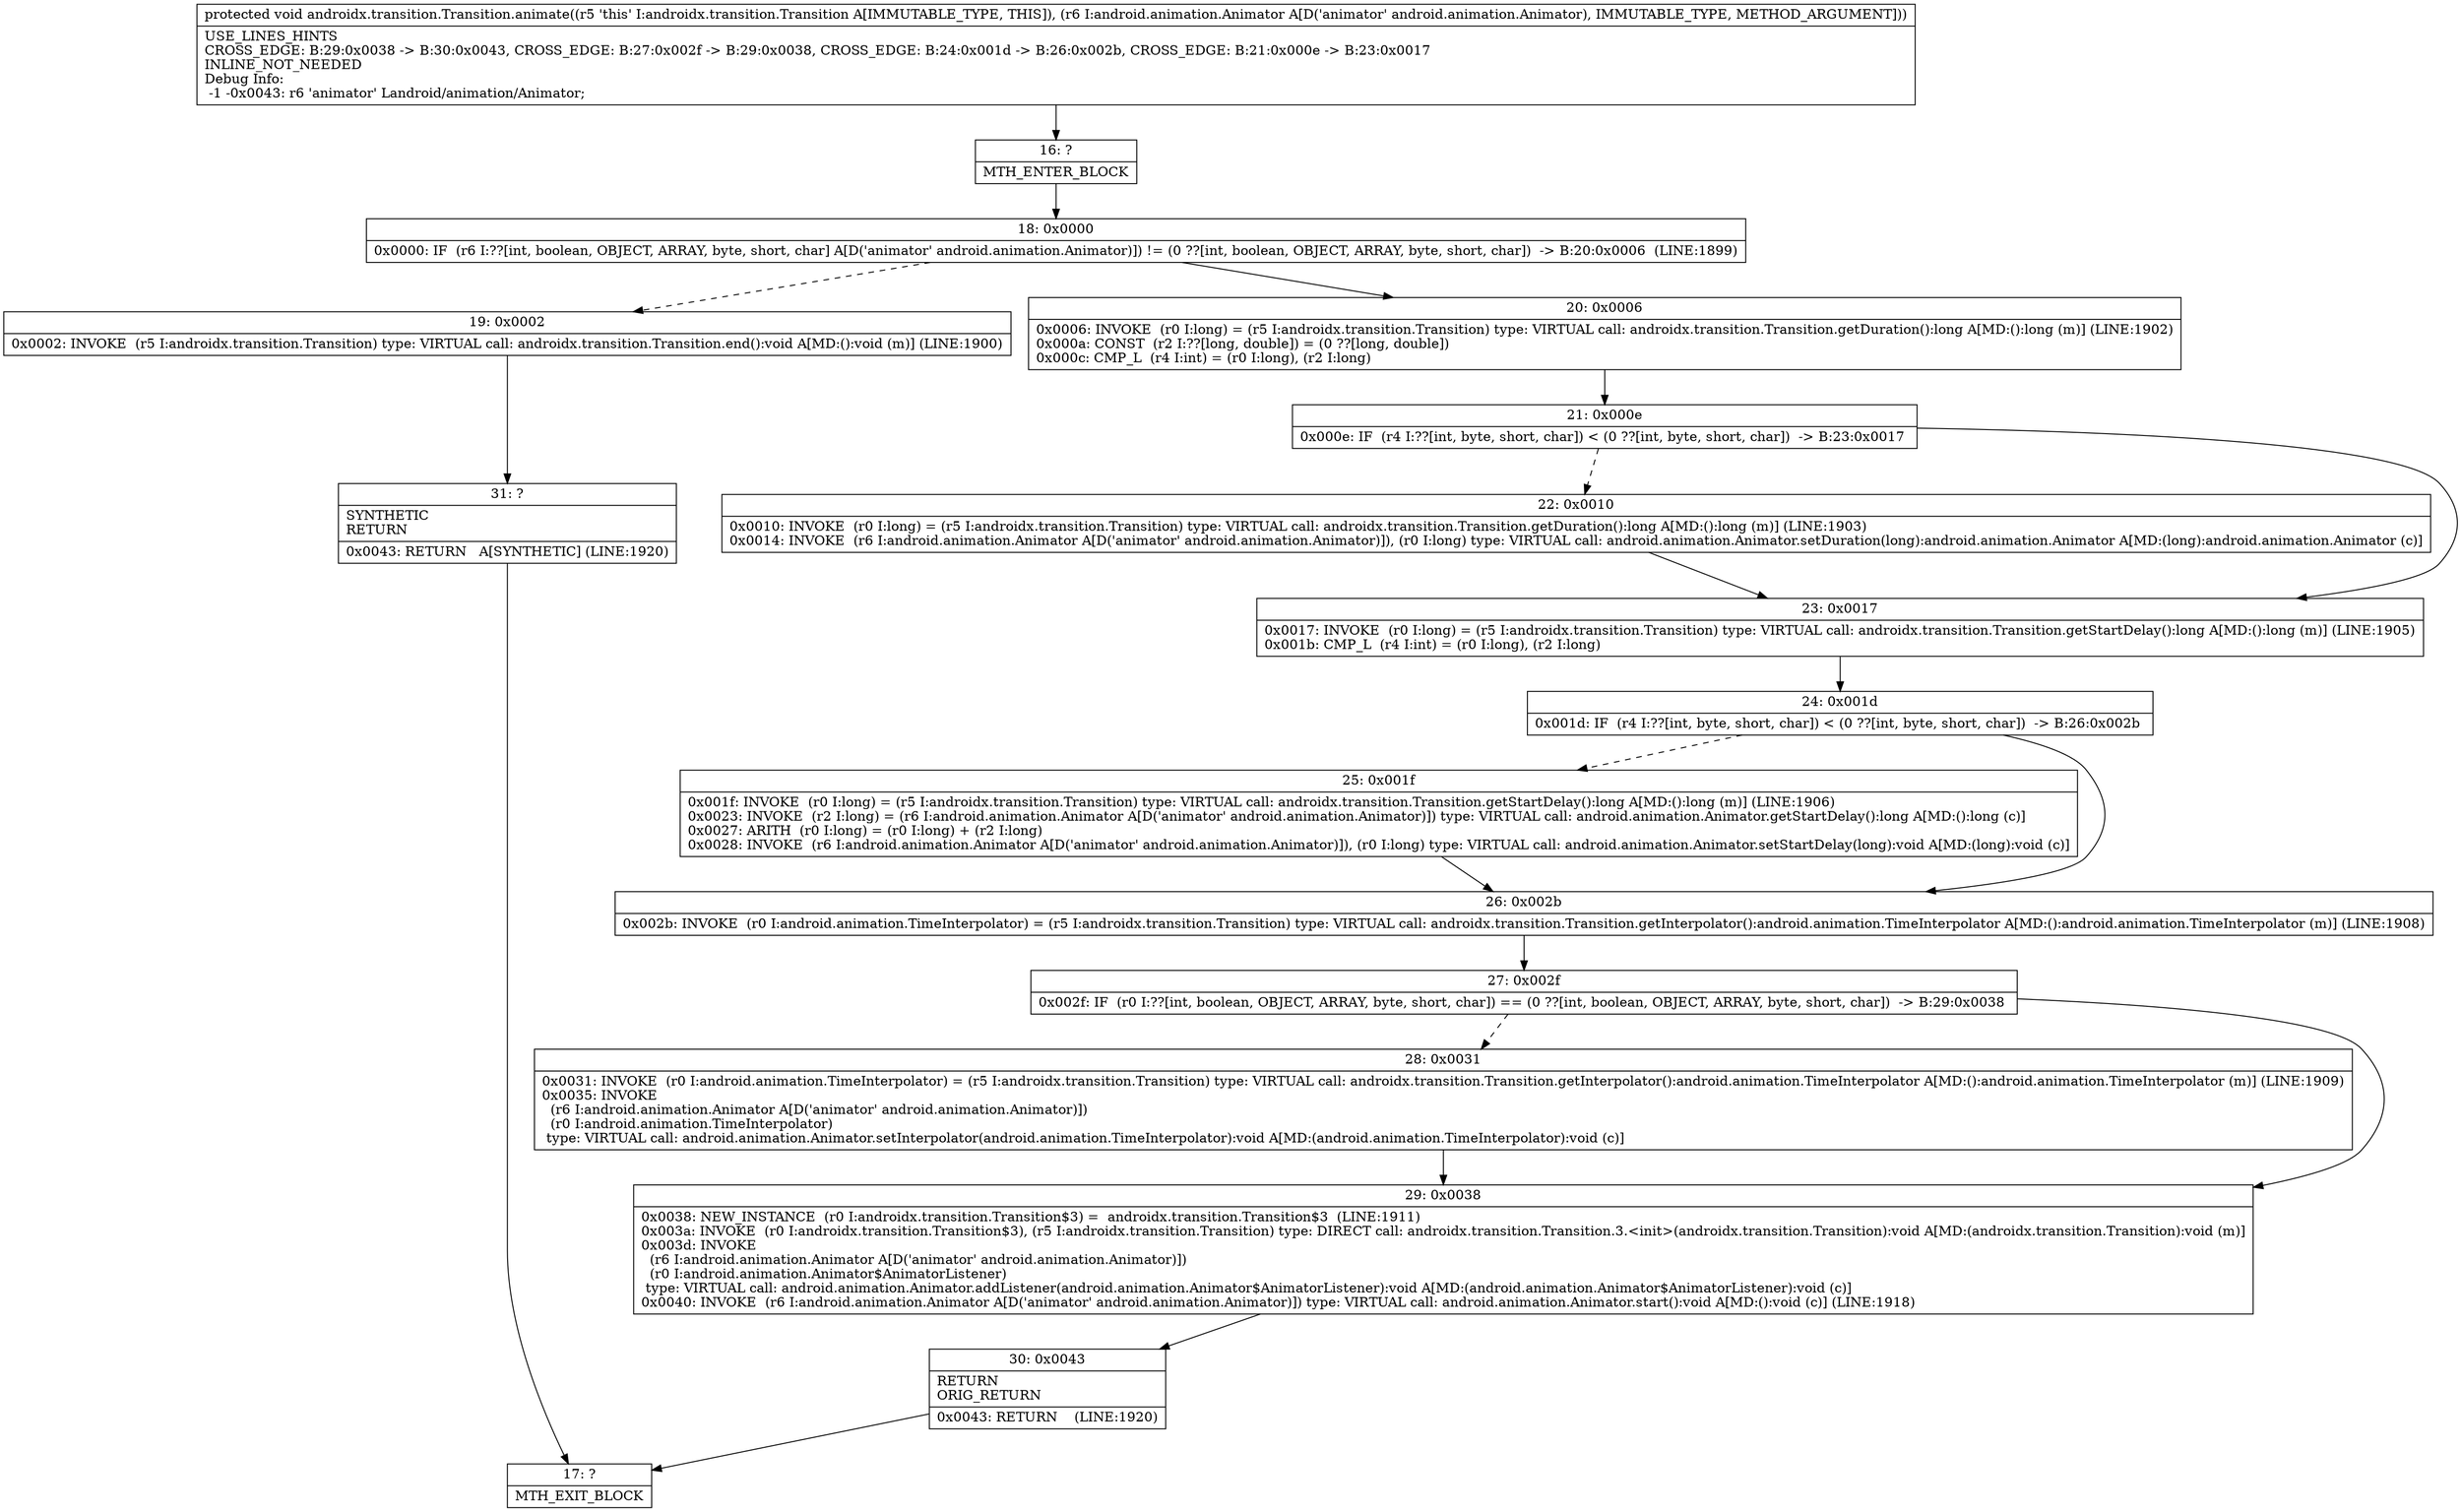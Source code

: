 digraph "CFG forandroidx.transition.Transition.animate(Landroid\/animation\/Animator;)V" {
Node_16 [shape=record,label="{16\:\ ?|MTH_ENTER_BLOCK\l}"];
Node_18 [shape=record,label="{18\:\ 0x0000|0x0000: IF  (r6 I:??[int, boolean, OBJECT, ARRAY, byte, short, char] A[D('animator' android.animation.Animator)]) != (0 ??[int, boolean, OBJECT, ARRAY, byte, short, char])  \-\> B:20:0x0006  (LINE:1899)\l}"];
Node_19 [shape=record,label="{19\:\ 0x0002|0x0002: INVOKE  (r5 I:androidx.transition.Transition) type: VIRTUAL call: androidx.transition.Transition.end():void A[MD:():void (m)] (LINE:1900)\l}"];
Node_31 [shape=record,label="{31\:\ ?|SYNTHETIC\lRETURN\l|0x0043: RETURN   A[SYNTHETIC] (LINE:1920)\l}"];
Node_17 [shape=record,label="{17\:\ ?|MTH_EXIT_BLOCK\l}"];
Node_20 [shape=record,label="{20\:\ 0x0006|0x0006: INVOKE  (r0 I:long) = (r5 I:androidx.transition.Transition) type: VIRTUAL call: androidx.transition.Transition.getDuration():long A[MD:():long (m)] (LINE:1902)\l0x000a: CONST  (r2 I:??[long, double]) = (0 ??[long, double]) \l0x000c: CMP_L  (r4 I:int) = (r0 I:long), (r2 I:long) \l}"];
Node_21 [shape=record,label="{21\:\ 0x000e|0x000e: IF  (r4 I:??[int, byte, short, char]) \< (0 ??[int, byte, short, char])  \-\> B:23:0x0017 \l}"];
Node_22 [shape=record,label="{22\:\ 0x0010|0x0010: INVOKE  (r0 I:long) = (r5 I:androidx.transition.Transition) type: VIRTUAL call: androidx.transition.Transition.getDuration():long A[MD:():long (m)] (LINE:1903)\l0x0014: INVOKE  (r6 I:android.animation.Animator A[D('animator' android.animation.Animator)]), (r0 I:long) type: VIRTUAL call: android.animation.Animator.setDuration(long):android.animation.Animator A[MD:(long):android.animation.Animator (c)]\l}"];
Node_23 [shape=record,label="{23\:\ 0x0017|0x0017: INVOKE  (r0 I:long) = (r5 I:androidx.transition.Transition) type: VIRTUAL call: androidx.transition.Transition.getStartDelay():long A[MD:():long (m)] (LINE:1905)\l0x001b: CMP_L  (r4 I:int) = (r0 I:long), (r2 I:long) \l}"];
Node_24 [shape=record,label="{24\:\ 0x001d|0x001d: IF  (r4 I:??[int, byte, short, char]) \< (0 ??[int, byte, short, char])  \-\> B:26:0x002b \l}"];
Node_25 [shape=record,label="{25\:\ 0x001f|0x001f: INVOKE  (r0 I:long) = (r5 I:androidx.transition.Transition) type: VIRTUAL call: androidx.transition.Transition.getStartDelay():long A[MD:():long (m)] (LINE:1906)\l0x0023: INVOKE  (r2 I:long) = (r6 I:android.animation.Animator A[D('animator' android.animation.Animator)]) type: VIRTUAL call: android.animation.Animator.getStartDelay():long A[MD:():long (c)]\l0x0027: ARITH  (r0 I:long) = (r0 I:long) + (r2 I:long) \l0x0028: INVOKE  (r6 I:android.animation.Animator A[D('animator' android.animation.Animator)]), (r0 I:long) type: VIRTUAL call: android.animation.Animator.setStartDelay(long):void A[MD:(long):void (c)]\l}"];
Node_26 [shape=record,label="{26\:\ 0x002b|0x002b: INVOKE  (r0 I:android.animation.TimeInterpolator) = (r5 I:androidx.transition.Transition) type: VIRTUAL call: androidx.transition.Transition.getInterpolator():android.animation.TimeInterpolator A[MD:():android.animation.TimeInterpolator (m)] (LINE:1908)\l}"];
Node_27 [shape=record,label="{27\:\ 0x002f|0x002f: IF  (r0 I:??[int, boolean, OBJECT, ARRAY, byte, short, char]) == (0 ??[int, boolean, OBJECT, ARRAY, byte, short, char])  \-\> B:29:0x0038 \l}"];
Node_28 [shape=record,label="{28\:\ 0x0031|0x0031: INVOKE  (r0 I:android.animation.TimeInterpolator) = (r5 I:androidx.transition.Transition) type: VIRTUAL call: androidx.transition.Transition.getInterpolator():android.animation.TimeInterpolator A[MD:():android.animation.TimeInterpolator (m)] (LINE:1909)\l0x0035: INVOKE  \l  (r6 I:android.animation.Animator A[D('animator' android.animation.Animator)])\l  (r0 I:android.animation.TimeInterpolator)\l type: VIRTUAL call: android.animation.Animator.setInterpolator(android.animation.TimeInterpolator):void A[MD:(android.animation.TimeInterpolator):void (c)]\l}"];
Node_29 [shape=record,label="{29\:\ 0x0038|0x0038: NEW_INSTANCE  (r0 I:androidx.transition.Transition$3) =  androidx.transition.Transition$3  (LINE:1911)\l0x003a: INVOKE  (r0 I:androidx.transition.Transition$3), (r5 I:androidx.transition.Transition) type: DIRECT call: androidx.transition.Transition.3.\<init\>(androidx.transition.Transition):void A[MD:(androidx.transition.Transition):void (m)]\l0x003d: INVOKE  \l  (r6 I:android.animation.Animator A[D('animator' android.animation.Animator)])\l  (r0 I:android.animation.Animator$AnimatorListener)\l type: VIRTUAL call: android.animation.Animator.addListener(android.animation.Animator$AnimatorListener):void A[MD:(android.animation.Animator$AnimatorListener):void (c)]\l0x0040: INVOKE  (r6 I:android.animation.Animator A[D('animator' android.animation.Animator)]) type: VIRTUAL call: android.animation.Animator.start():void A[MD:():void (c)] (LINE:1918)\l}"];
Node_30 [shape=record,label="{30\:\ 0x0043|RETURN\lORIG_RETURN\l|0x0043: RETURN    (LINE:1920)\l}"];
MethodNode[shape=record,label="{protected void androidx.transition.Transition.animate((r5 'this' I:androidx.transition.Transition A[IMMUTABLE_TYPE, THIS]), (r6 I:android.animation.Animator A[D('animator' android.animation.Animator), IMMUTABLE_TYPE, METHOD_ARGUMENT]))  | USE_LINES_HINTS\lCROSS_EDGE: B:29:0x0038 \-\> B:30:0x0043, CROSS_EDGE: B:27:0x002f \-\> B:29:0x0038, CROSS_EDGE: B:24:0x001d \-\> B:26:0x002b, CROSS_EDGE: B:21:0x000e \-\> B:23:0x0017\lINLINE_NOT_NEEDED\lDebug Info:\l  \-1 \-0x0043: r6 'animator' Landroid\/animation\/Animator;\l}"];
MethodNode -> Node_16;Node_16 -> Node_18;
Node_18 -> Node_19[style=dashed];
Node_18 -> Node_20;
Node_19 -> Node_31;
Node_31 -> Node_17;
Node_20 -> Node_21;
Node_21 -> Node_22[style=dashed];
Node_21 -> Node_23;
Node_22 -> Node_23;
Node_23 -> Node_24;
Node_24 -> Node_25[style=dashed];
Node_24 -> Node_26;
Node_25 -> Node_26;
Node_26 -> Node_27;
Node_27 -> Node_28[style=dashed];
Node_27 -> Node_29;
Node_28 -> Node_29;
Node_29 -> Node_30;
Node_30 -> Node_17;
}

